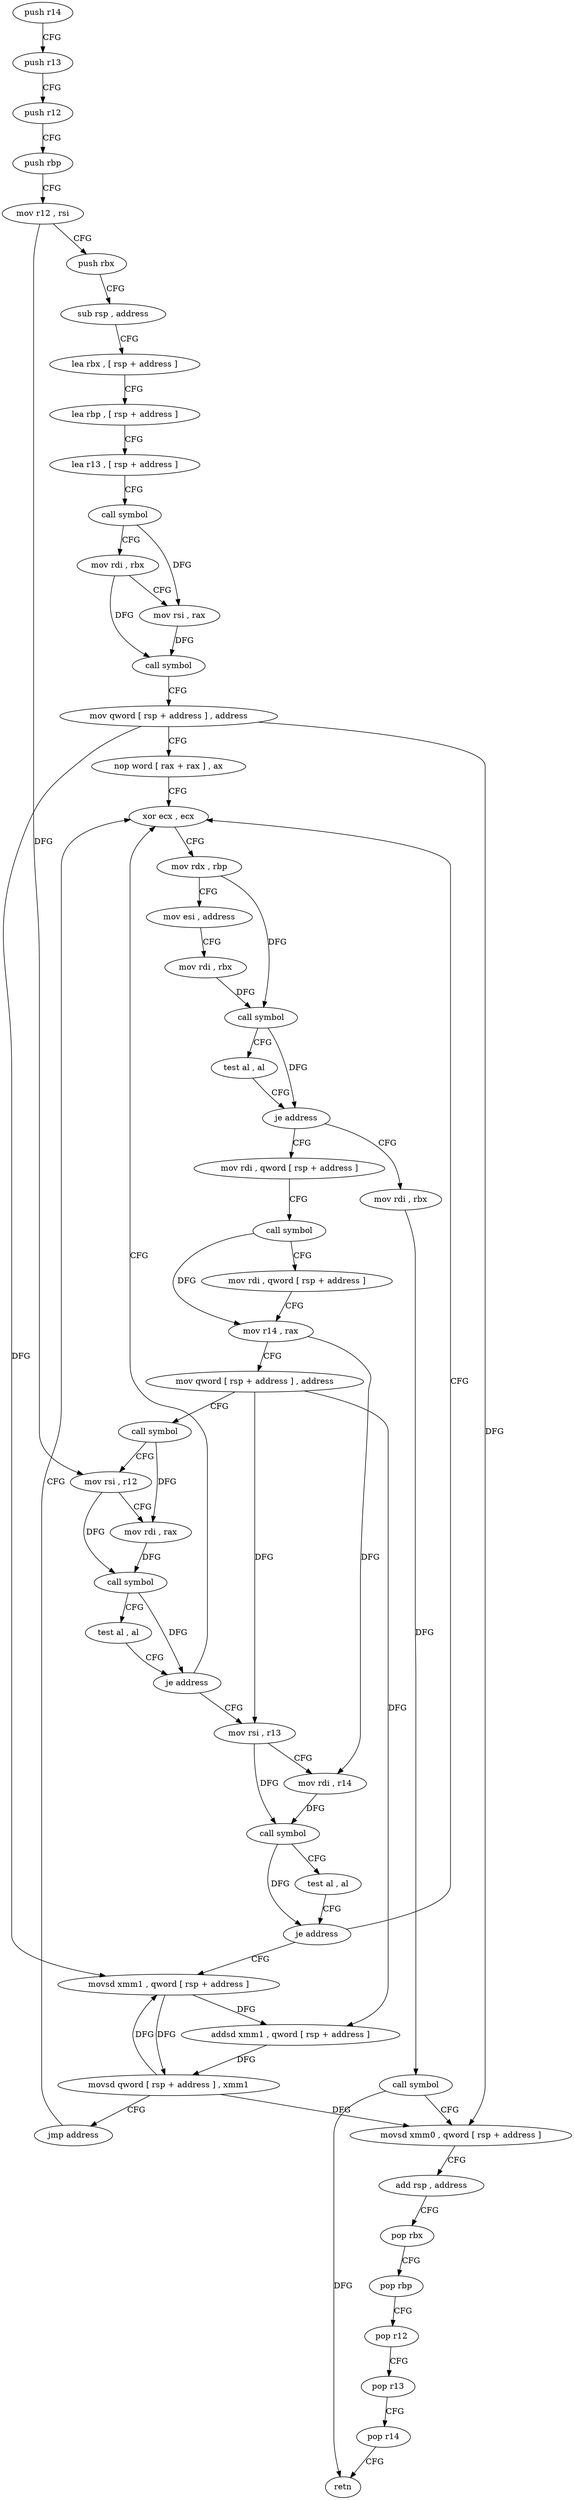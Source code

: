 digraph "func" {
"153664" [label = "push r14" ]
"153666" [label = "push r13" ]
"153668" [label = "push r12" ]
"153670" [label = "push rbp" ]
"153671" [label = "mov r12 , rsi" ]
"153674" [label = "push rbx" ]
"153675" [label = "sub rsp , address" ]
"153679" [label = "lea rbx , [ rsp + address ]" ]
"153684" [label = "lea rbp , [ rsp + address ]" ]
"153689" [label = "lea r13 , [ rsp + address ]" ]
"153694" [label = "call symbol" ]
"153699" [label = "mov rdi , rbx" ]
"153702" [label = "mov rsi , rax" ]
"153705" [label = "call symbol" ]
"153710" [label = "mov qword [ rsp + address ] , address" ]
"153719" [label = "nop word [ rax + rax ] , ax" ]
"153728" [label = "xor ecx , ecx" ]
"153840" [label = "mov rdi , rbx" ]
"153843" [label = "call symbol" ]
"153848" [label = "movsd xmm0 , qword [ rsp + address ]" ]
"153854" [label = "add rsp , address" ]
"153858" [label = "pop rbx" ]
"153859" [label = "pop rbp" ]
"153860" [label = "pop r12" ]
"153862" [label = "pop r13" ]
"153864" [label = "pop r14" ]
"153866" [label = "retn" ]
"153750" [label = "mov rdi , qword [ rsp + address ]" ]
"153755" [label = "call symbol" ]
"153760" [label = "mov rdi , qword [ rsp + address ]" ]
"153765" [label = "mov r14 , rax" ]
"153768" [label = "mov qword [ rsp + address ] , address" ]
"153777" [label = "call symbol" ]
"153782" [label = "mov rsi , r12" ]
"153785" [label = "mov rdi , rax" ]
"153788" [label = "call symbol" ]
"153793" [label = "test al , al" ]
"153795" [label = "je address" ]
"153797" [label = "mov rsi , r13" ]
"153730" [label = "mov rdx , rbp" ]
"153733" [label = "mov esi , address" ]
"153738" [label = "mov rdi , rbx" ]
"153741" [label = "call symbol" ]
"153746" [label = "test al , al" ]
"153748" [label = "je address" ]
"153800" [label = "mov rdi , r14" ]
"153803" [label = "call symbol" ]
"153808" [label = "test al , al" ]
"153810" [label = "je address" ]
"153812" [label = "movsd xmm1 , qword [ rsp + address ]" ]
"153818" [label = "addsd xmm1 , qword [ rsp + address ]" ]
"153824" [label = "movsd qword [ rsp + address ] , xmm1" ]
"153830" [label = "jmp address" ]
"153664" -> "153666" [ label = "CFG" ]
"153666" -> "153668" [ label = "CFG" ]
"153668" -> "153670" [ label = "CFG" ]
"153670" -> "153671" [ label = "CFG" ]
"153671" -> "153674" [ label = "CFG" ]
"153671" -> "153782" [ label = "DFG" ]
"153674" -> "153675" [ label = "CFG" ]
"153675" -> "153679" [ label = "CFG" ]
"153679" -> "153684" [ label = "CFG" ]
"153684" -> "153689" [ label = "CFG" ]
"153689" -> "153694" [ label = "CFG" ]
"153694" -> "153699" [ label = "CFG" ]
"153694" -> "153702" [ label = "DFG" ]
"153699" -> "153702" [ label = "CFG" ]
"153699" -> "153705" [ label = "DFG" ]
"153702" -> "153705" [ label = "DFG" ]
"153705" -> "153710" [ label = "CFG" ]
"153710" -> "153719" [ label = "CFG" ]
"153710" -> "153848" [ label = "DFG" ]
"153710" -> "153812" [ label = "DFG" ]
"153719" -> "153728" [ label = "CFG" ]
"153728" -> "153730" [ label = "CFG" ]
"153840" -> "153843" [ label = "DFG" ]
"153843" -> "153848" [ label = "CFG" ]
"153843" -> "153866" [ label = "DFG" ]
"153848" -> "153854" [ label = "CFG" ]
"153854" -> "153858" [ label = "CFG" ]
"153858" -> "153859" [ label = "CFG" ]
"153859" -> "153860" [ label = "CFG" ]
"153860" -> "153862" [ label = "CFG" ]
"153862" -> "153864" [ label = "CFG" ]
"153864" -> "153866" [ label = "CFG" ]
"153750" -> "153755" [ label = "CFG" ]
"153755" -> "153760" [ label = "CFG" ]
"153755" -> "153765" [ label = "DFG" ]
"153760" -> "153765" [ label = "CFG" ]
"153765" -> "153768" [ label = "CFG" ]
"153765" -> "153800" [ label = "DFG" ]
"153768" -> "153777" [ label = "CFG" ]
"153768" -> "153818" [ label = "DFG" ]
"153768" -> "153797" [ label = "DFG" ]
"153777" -> "153782" [ label = "CFG" ]
"153777" -> "153785" [ label = "DFG" ]
"153782" -> "153785" [ label = "CFG" ]
"153782" -> "153788" [ label = "DFG" ]
"153785" -> "153788" [ label = "DFG" ]
"153788" -> "153793" [ label = "CFG" ]
"153788" -> "153795" [ label = "DFG" ]
"153793" -> "153795" [ label = "CFG" ]
"153795" -> "153728" [ label = "CFG" ]
"153795" -> "153797" [ label = "CFG" ]
"153797" -> "153800" [ label = "CFG" ]
"153797" -> "153803" [ label = "DFG" ]
"153730" -> "153733" [ label = "CFG" ]
"153730" -> "153741" [ label = "DFG" ]
"153733" -> "153738" [ label = "CFG" ]
"153738" -> "153741" [ label = "DFG" ]
"153741" -> "153746" [ label = "CFG" ]
"153741" -> "153748" [ label = "DFG" ]
"153746" -> "153748" [ label = "CFG" ]
"153748" -> "153840" [ label = "CFG" ]
"153748" -> "153750" [ label = "CFG" ]
"153800" -> "153803" [ label = "DFG" ]
"153803" -> "153808" [ label = "CFG" ]
"153803" -> "153810" [ label = "DFG" ]
"153808" -> "153810" [ label = "CFG" ]
"153810" -> "153728" [ label = "CFG" ]
"153810" -> "153812" [ label = "CFG" ]
"153812" -> "153818" [ label = "DFG" ]
"153812" -> "153824" [ label = "DFG" ]
"153818" -> "153824" [ label = "DFG" ]
"153824" -> "153830" [ label = "CFG" ]
"153824" -> "153848" [ label = "DFG" ]
"153824" -> "153812" [ label = "DFG" ]
"153830" -> "153728" [ label = "CFG" ]
}
